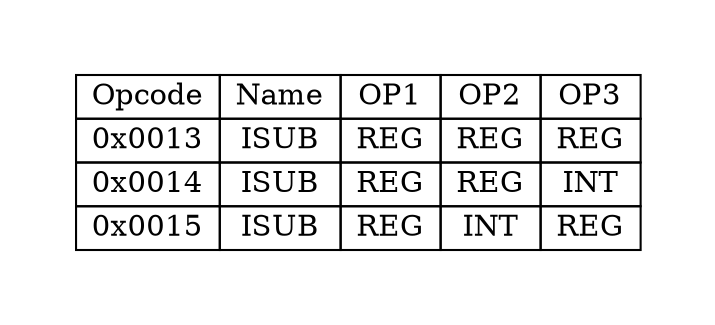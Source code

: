 digraph{
graph [pad="0.5", nodesep="0.5", ranksep="2" ]
node[shape=plain]
Foo [label=<
<table border="0" cellborder="1" cellspacing="0">
<tr><td> Opcode </td> <td> Name </td> <td> OP1 </td><td> OP2 </td><td> OP3 </td> </tr>
<tr><td> 0x0013 </td><td> ISUB </td><td> REG </td><td> REG </td><td> REG </td> </tr>
<tr><td> 0x0014 </td><td> ISUB </td><td> REG </td><td> REG </td><td> INT </td> </tr>
<tr><td> 0x0015 </td><td> ISUB </td><td> REG </td><td> INT </td><td> REG </td> </tr>
</table>>];
}
